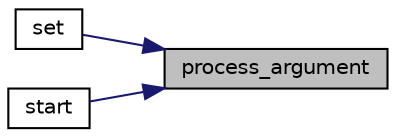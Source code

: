 digraph "process_argument"
{
 // LATEX_PDF_SIZE
  edge [fontname="Helvetica",fontsize="10",labelfontname="Helvetica",labelfontsize="10"];
  node [fontname="Helvetica",fontsize="10",shape=record];
  rankdir="RL";
  Node1 [label="process_argument",height=0.2,width=0.4,color="black", fillcolor="grey75", style="filled", fontcolor="black",tooltip=" "];
  Node1 -> Node2 [dir="back",color="midnightblue",fontsize="10",style="solid",fontname="Helvetica"];
  Node2 [label="set",height=0.2,width=0.4,color="black", fillcolor="white", style="filled",URL="$cli__cmd_8c.html#a1064294587d2b6178f3a042645f96f87",tooltip=" "];
  Node1 -> Node3 [dir="back",color="midnightblue",fontsize="10",style="solid",fontname="Helvetica"];
  Node3 [label="start",height=0.2,width=0.4,color="black", fillcolor="white", style="filled",URL="$cli__cmd_8c.html#ac7c3a7ed65f6223cb1f3413a16a17b8b",tooltip=" "];
}
